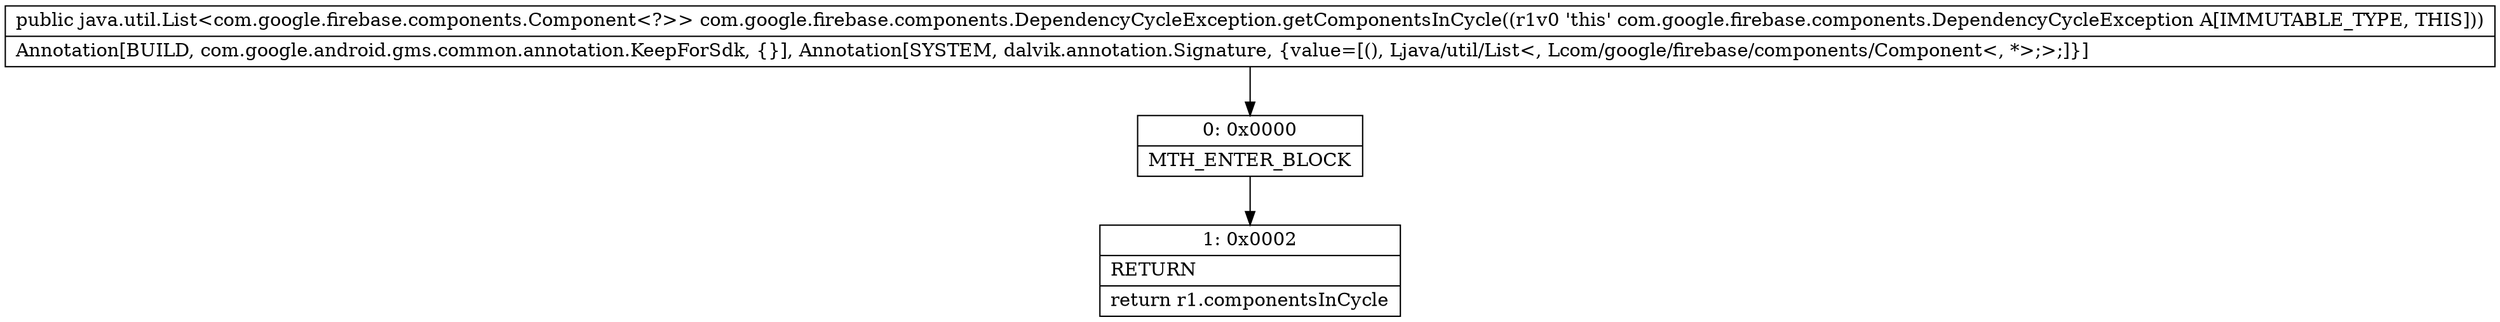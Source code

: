 digraph "CFG forcom.google.firebase.components.DependencyCycleException.getComponentsInCycle()Ljava\/util\/List;" {
Node_0 [shape=record,label="{0\:\ 0x0000|MTH_ENTER_BLOCK\l}"];
Node_1 [shape=record,label="{1\:\ 0x0002|RETURN\l|return r1.componentsInCycle\l}"];
MethodNode[shape=record,label="{public java.util.List\<com.google.firebase.components.Component\<?\>\> com.google.firebase.components.DependencyCycleException.getComponentsInCycle((r1v0 'this' com.google.firebase.components.DependencyCycleException A[IMMUTABLE_TYPE, THIS]))  | Annotation[BUILD, com.google.android.gms.common.annotation.KeepForSdk, \{\}], Annotation[SYSTEM, dalvik.annotation.Signature, \{value=[(), Ljava\/util\/List\<, Lcom\/google\/firebase\/components\/Component\<, *\>;\>;]\}]\l}"];
MethodNode -> Node_0;
Node_0 -> Node_1;
}

